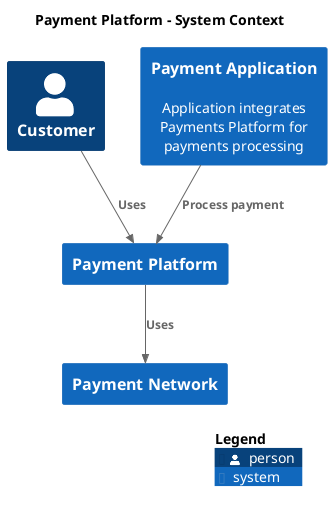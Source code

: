 @startuml
set separator none
title Payment Platform - System Context

top to bottom direction

!include <C4/C4>
!include <C4/C4_Context>

Person(Customer, "Customer", $descr="", $tags="", $link="")
System(PaymentApplication, "Payment Application", $descr="Application integrates Payments Platform for payments processing", $tags="", $link="")
System(PaymentNetwork, "Payment Network", $descr="", $tags="", $link="")
System(PaymentPlatform, "Payment Platform", $descr="", $tags="", $link="")

Rel(Customer, PaymentPlatform, "Uses", $techn="", $tags="", $link="")
Rel(PaymentApplication, PaymentPlatform, "Process payment", $techn="", $tags="", $link="")
Rel(PaymentPlatform, PaymentNetwork, "Uses", $techn="", $tags="", $link="")

SHOW_LEGEND(true)
@enduml